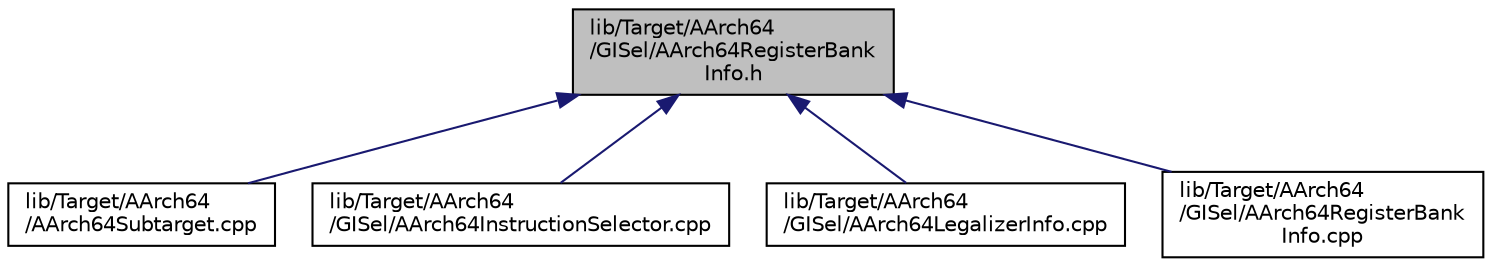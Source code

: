 digraph "lib/Target/AArch64/GISel/AArch64RegisterBankInfo.h"
{
 // LATEX_PDF_SIZE
  bgcolor="transparent";
  edge [fontname="Helvetica",fontsize="10",labelfontname="Helvetica",labelfontsize="10"];
  node [fontname="Helvetica",fontsize="10",shape=record];
  Node1 [label="lib/Target/AArch64\l/GISel/AArch64RegisterBank\lInfo.h",height=0.2,width=0.4,color="black", fillcolor="grey75", style="filled", fontcolor="black",tooltip=" "];
  Node1 -> Node2 [dir="back",color="midnightblue",fontsize="10",style="solid",fontname="Helvetica"];
  Node2 [label="lib/Target/AArch64\l/AArch64Subtarget.cpp",height=0.2,width=0.4,color="black",URL="$AArch64Subtarget_8cpp.html",tooltip=" "];
  Node1 -> Node3 [dir="back",color="midnightblue",fontsize="10",style="solid",fontname="Helvetica"];
  Node3 [label="lib/Target/AArch64\l/GISel/AArch64InstructionSelector.cpp",height=0.2,width=0.4,color="black",URL="$AArch64InstructionSelector_8cpp.html",tooltip=" "];
  Node1 -> Node4 [dir="back",color="midnightblue",fontsize="10",style="solid",fontname="Helvetica"];
  Node4 [label="lib/Target/AArch64\l/GISel/AArch64LegalizerInfo.cpp",height=0.2,width=0.4,color="black",URL="$AArch64LegalizerInfo_8cpp.html",tooltip=" "];
  Node1 -> Node5 [dir="back",color="midnightblue",fontsize="10",style="solid",fontname="Helvetica"];
  Node5 [label="lib/Target/AArch64\l/GISel/AArch64RegisterBank\lInfo.cpp",height=0.2,width=0.4,color="black",URL="$AArch64RegisterBankInfo_8cpp.html",tooltip=" "];
}
